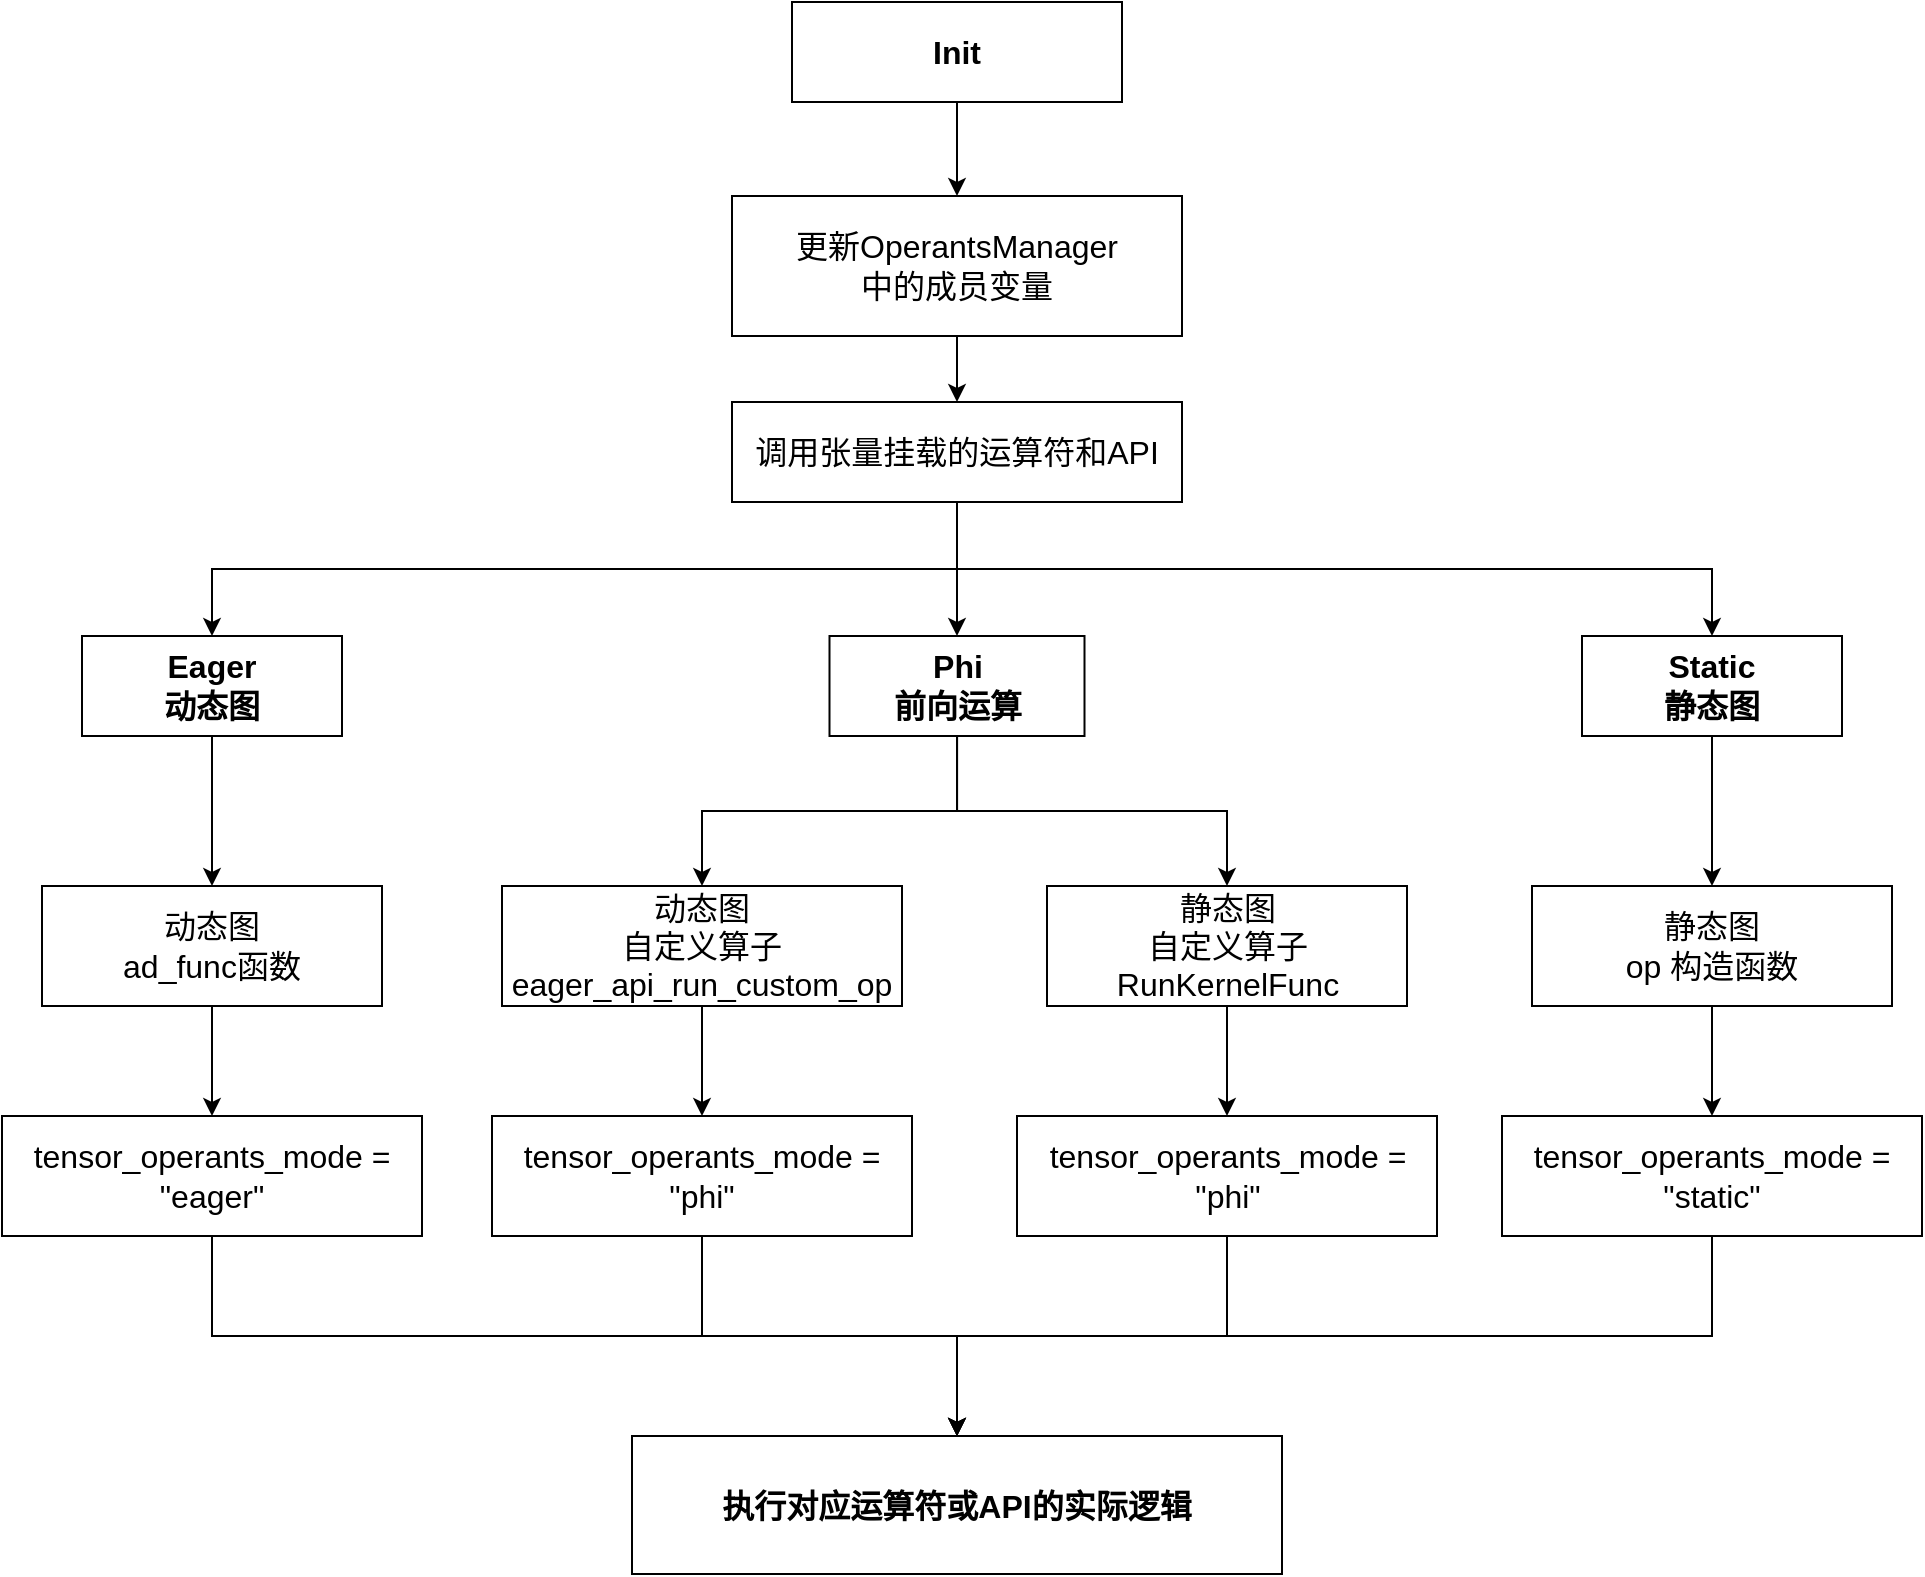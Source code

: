 <mxfile version="20.4.0" type="github">
  <diagram id="C5RBs43oDa-KdzZeNtuy" name="Page-1">
    <mxGraphModel dx="2088" dy="1845" grid="1" gridSize="10" guides="1" tooltips="1" connect="1" arrows="1" fold="1" page="1" pageScale="1" pageWidth="827" pageHeight="1169" math="0" shadow="0">
      <root>
        <mxCell id="WIyWlLk6GJQsqaUBKTNV-0" />
        <mxCell id="WIyWlLk6GJQsqaUBKTNV-1" parent="WIyWlLk6GJQsqaUBKTNV-0" />
        <mxCell id="zwV18fPSDGyKy0yhCl9V-27" style="edgeStyle=orthogonalEdgeStyle;rounded=0;orthogonalLoop=1;jettySize=auto;html=1;exitX=0.5;exitY=1;exitDx=0;exitDy=0;entryX=0.5;entryY=0;entryDx=0;entryDy=0;fontSize=16;" edge="1" parent="WIyWlLk6GJQsqaUBKTNV-1" source="3pRZeUomV-_jTDMupkCG-0" target="zwV18fPSDGyKy0yhCl9V-25">
          <mxGeometry relative="1" as="geometry" />
        </mxCell>
        <mxCell id="3pRZeUomV-_jTDMupkCG-0" value="&lt;b style=&quot;font-size: 16px;&quot;&gt;&lt;font style=&quot;font-size: 16px;&quot;&gt;Init&lt;/font&gt;&lt;/b&gt;" style="whiteSpace=wrap;html=1;fontSize=16;" parent="WIyWlLk6GJQsqaUBKTNV-1" vertex="1">
          <mxGeometry x="315" y="-167" width="165" height="50" as="geometry" />
        </mxCell>
        <mxCell id="zwV18fPSDGyKy0yhCl9V-4" value="" style="edgeStyle=orthogonalEdgeStyle;rounded=0;orthogonalLoop=1;jettySize=auto;html=1;fontSize=16;" edge="1" parent="WIyWlLk6GJQsqaUBKTNV-1" source="3pRZeUomV-_jTDMupkCG-1" target="zwV18fPSDGyKy0yhCl9V-3">
          <mxGeometry relative="1" as="geometry" />
        </mxCell>
        <mxCell id="zwV18fPSDGyKy0yhCl9V-5" style="edgeStyle=orthogonalEdgeStyle;rounded=0;orthogonalLoop=1;jettySize=auto;html=1;exitX=0.5;exitY=1;exitDx=0;exitDy=0;fontSize=16;entryX=0.5;entryY=0;entryDx=0;entryDy=0;" edge="1" parent="WIyWlLk6GJQsqaUBKTNV-1" source="3pRZeUomV-_jTDMupkCG-1" target="zwV18fPSDGyKy0yhCl9V-6">
          <mxGeometry relative="1" as="geometry">
            <mxPoint x="530" y="270" as="targetPoint" />
          </mxGeometry>
        </mxCell>
        <mxCell id="3pRZeUomV-_jTDMupkCG-1" value="&lt;span style=&quot;font-size: 16px;&quot;&gt;&lt;b style=&quot;font-size: 16px;&quot;&gt;Phi&lt;br style=&quot;font-size: 16px;&quot;&gt;前向运算&lt;br style=&quot;font-size: 16px;&quot;&gt;&lt;/b&gt;&lt;/span&gt;" style="whiteSpace=wrap;html=1;fontSize=16;" parent="WIyWlLk6GJQsqaUBKTNV-1" vertex="1">
          <mxGeometry x="333.75" y="150" width="127.5" height="50" as="geometry" />
        </mxCell>
        <mxCell id="zwV18fPSDGyKy0yhCl9V-8" style="edgeStyle=orthogonalEdgeStyle;rounded=0;orthogonalLoop=1;jettySize=auto;html=1;exitX=0.5;exitY=1;exitDx=0;exitDy=0;fontSize=16;entryX=0.5;entryY=0;entryDx=0;entryDy=0;" edge="1" parent="WIyWlLk6GJQsqaUBKTNV-1" source="3pRZeUomV-_jTDMupkCG-4" target="zwV18fPSDGyKy0yhCl9V-9">
          <mxGeometry relative="1" as="geometry">
            <mxPoint x="760" y="290" as="targetPoint" />
          </mxGeometry>
        </mxCell>
        <mxCell id="3pRZeUomV-_jTDMupkCG-4" value="&lt;span style=&quot;font-size: 16px;&quot;&gt;&lt;b style=&quot;font-size: 16px;&quot;&gt;Static&lt;br style=&quot;font-size: 16px;&quot;&gt;静态图&lt;br style=&quot;font-size: 16px;&quot;&gt;&lt;/b&gt;&lt;/span&gt;" style="whiteSpace=wrap;html=1;fontSize=16;" parent="WIyWlLk6GJQsqaUBKTNV-1" vertex="1">
          <mxGeometry x="710" y="150" width="130" height="50" as="geometry" />
        </mxCell>
        <mxCell id="zwV18fPSDGyKy0yhCl9V-2" value="" style="edgeStyle=orthogonalEdgeStyle;rounded=0;orthogonalLoop=1;jettySize=auto;html=1;" edge="1" parent="WIyWlLk6GJQsqaUBKTNV-1" source="3pRZeUomV-_jTDMupkCG-5" target="zwV18fPSDGyKy0yhCl9V-1">
          <mxGeometry relative="1" as="geometry" />
        </mxCell>
        <mxCell id="3pRZeUomV-_jTDMupkCG-5" value="&lt;span style=&quot;font-size: 16px;&quot;&gt;&lt;b&gt;Eager&lt;br&gt;动态图&lt;br&gt;&lt;/b&gt;&lt;/span&gt;" style="whiteSpace=wrap;html=1;" parent="WIyWlLk6GJQsqaUBKTNV-1" vertex="1">
          <mxGeometry x="-40" y="150" width="130" height="50" as="geometry" />
        </mxCell>
        <mxCell id="zwV18fPSDGyKy0yhCl9V-12" value="" style="edgeStyle=orthogonalEdgeStyle;rounded=0;orthogonalLoop=1;jettySize=auto;html=1;fontSize=16;" edge="1" parent="WIyWlLk6GJQsqaUBKTNV-1" source="zwV18fPSDGyKy0yhCl9V-1" target="zwV18fPSDGyKy0yhCl9V-11">
          <mxGeometry relative="1" as="geometry" />
        </mxCell>
        <mxCell id="zwV18fPSDGyKy0yhCl9V-1" value="动态图&lt;br style=&quot;font-size: 16px;&quot;&gt;ad_func函数" style="whiteSpace=wrap;html=1;fontSize=16;fontStyle=0" vertex="1" parent="WIyWlLk6GJQsqaUBKTNV-1">
          <mxGeometry x="-60" y="275" width="170" height="60" as="geometry" />
        </mxCell>
        <mxCell id="zwV18fPSDGyKy0yhCl9V-16" style="edgeStyle=orthogonalEdgeStyle;rounded=0;orthogonalLoop=1;jettySize=auto;html=1;exitX=0.5;exitY=1;exitDx=0;exitDy=0;entryX=0.5;entryY=0;entryDx=0;entryDy=0;fontSize=16;" edge="1" parent="WIyWlLk6GJQsqaUBKTNV-1" source="zwV18fPSDGyKy0yhCl9V-3" target="zwV18fPSDGyKy0yhCl9V-13">
          <mxGeometry relative="1" as="geometry" />
        </mxCell>
        <mxCell id="zwV18fPSDGyKy0yhCl9V-3" value="动态图&lt;br&gt;自定义算子eager_api_run_custom_op&lt;br&gt;" style="whiteSpace=wrap;html=1;fontSize=16;" vertex="1" parent="WIyWlLk6GJQsqaUBKTNV-1">
          <mxGeometry x="170" y="275" width="200" height="60" as="geometry" />
        </mxCell>
        <mxCell id="zwV18fPSDGyKy0yhCl9V-17" style="edgeStyle=orthogonalEdgeStyle;rounded=0;orthogonalLoop=1;jettySize=auto;html=1;exitX=0.5;exitY=1;exitDx=0;exitDy=0;fontSize=16;" edge="1" parent="WIyWlLk6GJQsqaUBKTNV-1" source="zwV18fPSDGyKy0yhCl9V-6" target="zwV18fPSDGyKy0yhCl9V-14">
          <mxGeometry relative="1" as="geometry" />
        </mxCell>
        <mxCell id="zwV18fPSDGyKy0yhCl9V-6" value="静态图&lt;br&gt;自定义算子RunKernelFunc" style="whiteSpace=wrap;html=1;fontSize=16;" vertex="1" parent="WIyWlLk6GJQsqaUBKTNV-1">
          <mxGeometry x="442.5" y="275" width="180" height="60" as="geometry" />
        </mxCell>
        <mxCell id="zwV18fPSDGyKy0yhCl9V-18" style="edgeStyle=orthogonalEdgeStyle;rounded=0;orthogonalLoop=1;jettySize=auto;html=1;exitX=0.5;exitY=1;exitDx=0;exitDy=0;entryX=0.5;entryY=0;entryDx=0;entryDy=0;fontSize=16;" edge="1" parent="WIyWlLk6GJQsqaUBKTNV-1" source="zwV18fPSDGyKy0yhCl9V-9" target="zwV18fPSDGyKy0yhCl9V-15">
          <mxGeometry relative="1" as="geometry" />
        </mxCell>
        <mxCell id="zwV18fPSDGyKy0yhCl9V-9" value="静态图&lt;br&gt;op 构造函数" style="whiteSpace=wrap;html=1;fontSize=16;" vertex="1" parent="WIyWlLk6GJQsqaUBKTNV-1">
          <mxGeometry x="685" y="275" width="180" height="60" as="geometry" />
        </mxCell>
        <mxCell id="zwV18fPSDGyKy0yhCl9V-20" style="edgeStyle=orthogonalEdgeStyle;rounded=0;orthogonalLoop=1;jettySize=auto;html=1;exitX=0.5;exitY=1;exitDx=0;exitDy=0;entryX=0.5;entryY=0;entryDx=0;entryDy=0;fontSize=16;" edge="1" parent="WIyWlLk6GJQsqaUBKTNV-1" source="zwV18fPSDGyKy0yhCl9V-11" target="zwV18fPSDGyKy0yhCl9V-19">
          <mxGeometry relative="1" as="geometry" />
        </mxCell>
        <mxCell id="zwV18fPSDGyKy0yhCl9V-11" value="tensor_operants_mode = &quot;eager&quot;" style="whiteSpace=wrap;html=1;fontSize=16;fontStyle=0;" vertex="1" parent="WIyWlLk6GJQsqaUBKTNV-1">
          <mxGeometry x="-80" y="390" width="210" height="60" as="geometry" />
        </mxCell>
        <mxCell id="zwV18fPSDGyKy0yhCl9V-22" style="edgeStyle=orthogonalEdgeStyle;rounded=0;orthogonalLoop=1;jettySize=auto;html=1;exitX=0.5;exitY=1;exitDx=0;exitDy=0;fontSize=16;" edge="1" parent="WIyWlLk6GJQsqaUBKTNV-1" source="zwV18fPSDGyKy0yhCl9V-13" target="zwV18fPSDGyKy0yhCl9V-19">
          <mxGeometry relative="1" as="geometry" />
        </mxCell>
        <mxCell id="zwV18fPSDGyKy0yhCl9V-13" value="tensor_operants_mode = &quot;phi&quot;" style="whiteSpace=wrap;html=1;fontSize=16;fontStyle=0;" vertex="1" parent="WIyWlLk6GJQsqaUBKTNV-1">
          <mxGeometry x="165" y="390" width="210" height="60" as="geometry" />
        </mxCell>
        <mxCell id="zwV18fPSDGyKy0yhCl9V-23" style="edgeStyle=orthogonalEdgeStyle;rounded=0;orthogonalLoop=1;jettySize=auto;html=1;exitX=0.5;exitY=1;exitDx=0;exitDy=0;entryX=0.5;entryY=0;entryDx=0;entryDy=0;fontSize=16;" edge="1" parent="WIyWlLk6GJQsqaUBKTNV-1" source="zwV18fPSDGyKy0yhCl9V-14" target="zwV18fPSDGyKy0yhCl9V-19">
          <mxGeometry relative="1" as="geometry" />
        </mxCell>
        <mxCell id="zwV18fPSDGyKy0yhCl9V-14" value="tensor_operants_mode = &quot;phi&quot;" style="whiteSpace=wrap;html=1;fontSize=16;fontStyle=0;" vertex="1" parent="WIyWlLk6GJQsqaUBKTNV-1">
          <mxGeometry x="427.5" y="390" width="210" height="60" as="geometry" />
        </mxCell>
        <mxCell id="zwV18fPSDGyKy0yhCl9V-24" style="edgeStyle=orthogonalEdgeStyle;rounded=0;orthogonalLoop=1;jettySize=auto;html=1;exitX=0.5;exitY=1;exitDx=0;exitDy=0;entryX=0.5;entryY=0;entryDx=0;entryDy=0;fontSize=16;" edge="1" parent="WIyWlLk6GJQsqaUBKTNV-1" source="zwV18fPSDGyKy0yhCl9V-15" target="zwV18fPSDGyKy0yhCl9V-19">
          <mxGeometry relative="1" as="geometry" />
        </mxCell>
        <mxCell id="zwV18fPSDGyKy0yhCl9V-15" value="tensor_operants_mode = &quot;static&quot;" style="whiteSpace=wrap;html=1;fontSize=16;fontStyle=0;" vertex="1" parent="WIyWlLk6GJQsqaUBKTNV-1">
          <mxGeometry x="670" y="390" width="210" height="60" as="geometry" />
        </mxCell>
        <mxCell id="zwV18fPSDGyKy0yhCl9V-19" value="&lt;span style=&quot;font-size: 16px;&quot;&gt;&lt;b style=&quot;font-size: 16px;&quot;&gt;执行对应运算符或API的实际逻辑&lt;br style=&quot;font-size: 16px;&quot;&gt;&lt;/b&gt;&lt;/span&gt;" style="whiteSpace=wrap;html=1;fontSize=16;" vertex="1" parent="WIyWlLk6GJQsqaUBKTNV-1">
          <mxGeometry x="235" y="550" width="325" height="69" as="geometry" />
        </mxCell>
        <mxCell id="zwV18fPSDGyKy0yhCl9V-28" style="edgeStyle=orthogonalEdgeStyle;rounded=0;orthogonalLoop=1;jettySize=auto;html=1;exitX=0.5;exitY=1;exitDx=0;exitDy=0;entryX=0.5;entryY=0;entryDx=0;entryDy=0;fontSize=16;" edge="1" parent="WIyWlLk6GJQsqaUBKTNV-1" source="zwV18fPSDGyKy0yhCl9V-25" target="zwV18fPSDGyKy0yhCl9V-26">
          <mxGeometry relative="1" as="geometry" />
        </mxCell>
        <mxCell id="zwV18fPSDGyKy0yhCl9V-25" value="&lt;span style=&quot;font-size: 16px;&quot;&gt;&lt;font style=&quot;font-size: 16px;&quot;&gt;更新&lt;/font&gt;&lt;/span&gt;&lt;span&gt;OperantsManager&lt;br&gt;中的成员变量&lt;br&gt;&lt;/span&gt;" style="whiteSpace=wrap;html=1;fontSize=16;fontStyle=0" vertex="1" parent="WIyWlLk6GJQsqaUBKTNV-1">
          <mxGeometry x="285" y="-70" width="225" height="70" as="geometry" />
        </mxCell>
        <mxCell id="zwV18fPSDGyKy0yhCl9V-29" style="edgeStyle=orthogonalEdgeStyle;rounded=0;orthogonalLoop=1;jettySize=auto;html=1;exitX=0.5;exitY=1;exitDx=0;exitDy=0;entryX=0.5;entryY=0;entryDx=0;entryDy=0;fontSize=16;" edge="1" parent="WIyWlLk6GJQsqaUBKTNV-1" source="zwV18fPSDGyKy0yhCl9V-26" target="3pRZeUomV-_jTDMupkCG-1">
          <mxGeometry relative="1" as="geometry" />
        </mxCell>
        <mxCell id="zwV18fPSDGyKy0yhCl9V-30" style="edgeStyle=orthogonalEdgeStyle;rounded=0;orthogonalLoop=1;jettySize=auto;html=1;exitX=0.5;exitY=1;exitDx=0;exitDy=0;entryX=0.5;entryY=0;entryDx=0;entryDy=0;fontSize=16;" edge="1" parent="WIyWlLk6GJQsqaUBKTNV-1" source="zwV18fPSDGyKy0yhCl9V-26" target="3pRZeUomV-_jTDMupkCG-5">
          <mxGeometry relative="1" as="geometry" />
        </mxCell>
        <mxCell id="zwV18fPSDGyKy0yhCl9V-31" style="edgeStyle=orthogonalEdgeStyle;rounded=0;orthogonalLoop=1;jettySize=auto;html=1;exitX=0.5;exitY=1;exitDx=0;exitDy=0;entryX=0.5;entryY=0;entryDx=0;entryDy=0;fontSize=16;" edge="1" parent="WIyWlLk6GJQsqaUBKTNV-1" source="zwV18fPSDGyKy0yhCl9V-26" target="3pRZeUomV-_jTDMupkCG-4">
          <mxGeometry relative="1" as="geometry" />
        </mxCell>
        <mxCell id="zwV18fPSDGyKy0yhCl9V-26" value="&lt;span&gt;调用张量挂载的运算符和API&lt;br&gt;&lt;/span&gt;" style="whiteSpace=wrap;html=1;fontSize=16;fontStyle=0" vertex="1" parent="WIyWlLk6GJQsqaUBKTNV-1">
          <mxGeometry x="285" y="33" width="225" height="50" as="geometry" />
        </mxCell>
      </root>
    </mxGraphModel>
  </diagram>
</mxfile>
